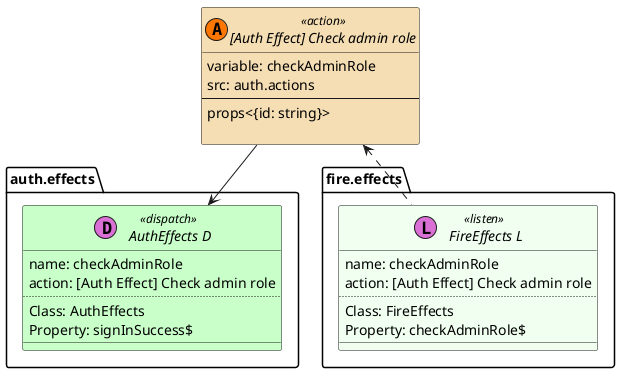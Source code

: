 @startuml [Auth Effect] Check admin role

set namespaceSeparator ::
skinparam class {
    BackgroundColor<<listen>> HoneyDew
    BackgroundColor<<action>> Wheat
    BackgroundColor<<dispatch>> Technology
}

interface "[Auth Effect] Check admin role" << (A,#FF7700) action >> {
            variable: checkAdminRole
            src: auth.actions
            --
            props<{id: string}>

        }

        
interface "auth.effects:: AuthEffects D" << (D,orchid) dispatch >> {
            name: checkAdminRole
            action: [Auth Effect] Check admin role
            ..
            Class: AuthEffects
Property: signInSuccess$
            __
        }
        "[Auth Effect] Check admin role" -down-> "auth.effects:: AuthEffects D"

interface "fire.effects:: FireEffects L" << (L,orchid) listen >> {
            name: checkAdminRole
            action: [Auth Effect] Check admin role
            ..
            Class: FireEffects
Property: checkAdminRole$
            __
        }
        "[Auth Effect] Check admin role" <.down. "fire.effects:: FireEffects L"
 

@enduml